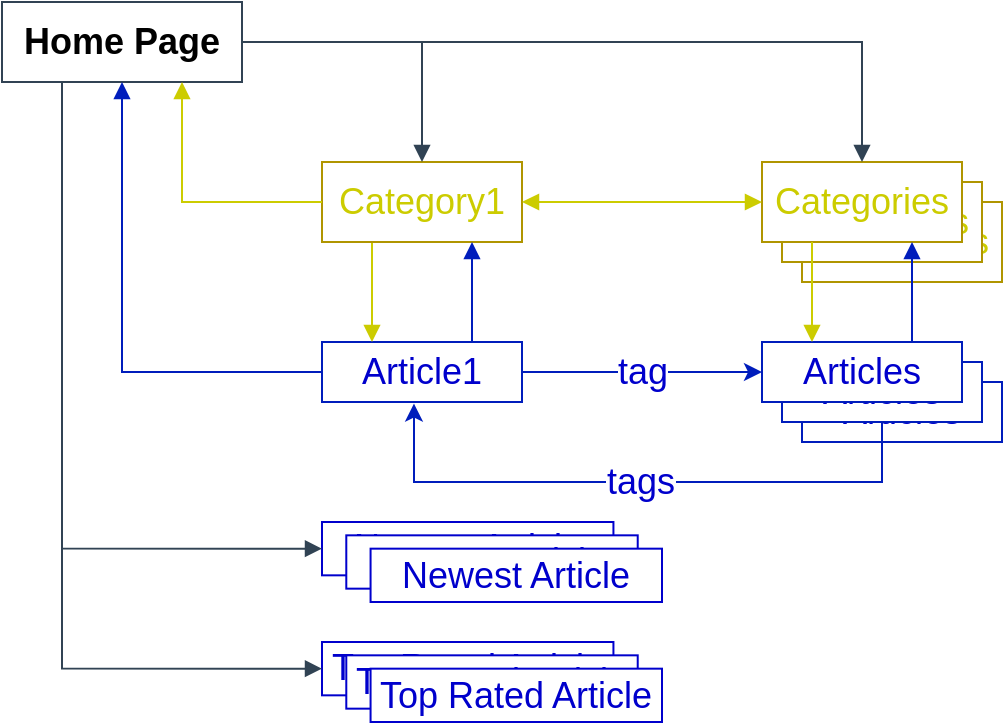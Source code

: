 <mxfile version="16.4.11" type="device"><diagram id="CzA5mQmXcfKIVdv9sMjz" name="Page-1"><mxGraphModel dx="981" dy="624" grid="1" gridSize="10" guides="1" tooltips="1" connect="1" arrows="1" fold="1" page="1" pageScale="1" pageWidth="850" pageHeight="1100" math="0" shadow="0"><root><mxCell id="0"/><mxCell id="1" parent="0"/><mxCell id="496MYmJoqmzlS5rRG4I2-91" value="" style="group;fontFamily=Verdana;" vertex="1" connectable="0" parent="1"><mxGeometry x="300" y="680" width="500" height="360" as="geometry"/></mxCell><mxCell id="496MYmJoqmzlS5rRG4I2-57" value="&lt;font style=&quot;font-size: 18px&quot;&gt;Categories&lt;br&gt;&lt;/font&gt;" style="rounded=0;whiteSpace=wrap;html=1;fillColor=default;fontColor=#CCCC00;strokeColor=#B09500;" vertex="1" parent="496MYmJoqmzlS5rRG4I2-91"><mxGeometry x="400" y="100" width="100" height="40" as="geometry"/></mxCell><mxCell id="496MYmJoqmzlS5rRG4I2-56" value="&lt;font style=&quot;font-size: 18px&quot;&gt;Categories&lt;br&gt;&lt;/font&gt;" style="rounded=0;whiteSpace=wrap;html=1;fillColor=default;fontColor=#CCCC00;strokeColor=#B09500;" vertex="1" parent="496MYmJoqmzlS5rRG4I2-91"><mxGeometry x="390" y="90" width="100" height="40" as="geometry"/></mxCell><mxCell id="496MYmJoqmzlS5rRG4I2-51" value="&lt;font style=&quot;font-size: 18px&quot;&gt;Articles&lt;br&gt;&lt;/font&gt;" style="rounded=0;whiteSpace=wrap;html=1;fillColor=default;fontColor=#0000CC;strokeColor=#001DBC;" vertex="1" parent="496MYmJoqmzlS5rRG4I2-91"><mxGeometry x="400" y="190" width="100" height="30" as="geometry"/></mxCell><mxCell id="496MYmJoqmzlS5rRG4I2-50" value="&lt;font style=&quot;font-size: 18px&quot;&gt;Articles&lt;br&gt;&lt;/font&gt;" style="rounded=0;whiteSpace=wrap;html=1;fillColor=default;fontColor=#0000CC;strokeColor=#001DBC;" vertex="1" parent="496MYmJoqmzlS5rRG4I2-91"><mxGeometry x="390" y="180" width="100" height="30" as="geometry"/></mxCell><mxCell id="496MYmJoqmzlS5rRG4I2-46" value="&lt;font style=&quot;font-size: 18px&quot;&gt;Article1&lt;br&gt;&lt;/font&gt;" style="rounded=0;whiteSpace=wrap;html=1;fillColor=none;fontColor=#0000CC;strokeColor=#001DBC;" vertex="1" parent="496MYmJoqmzlS5rRG4I2-91"><mxGeometry x="160" y="170" width="100" height="30" as="geometry"/></mxCell><mxCell id="496MYmJoqmzlS5rRG4I2-47" value="&lt;font style=&quot;font-size: 18px&quot;&gt;Articles&lt;br&gt;&lt;/font&gt;" style="rounded=0;whiteSpace=wrap;html=1;fillColor=default;fontColor=#0000CC;strokeColor=#001DBC;" vertex="1" parent="496MYmJoqmzlS5rRG4I2-91"><mxGeometry x="380" y="170" width="100" height="30" as="geometry"/></mxCell><mxCell id="496MYmJoqmzlS5rRG4I2-48" value="" style="endArrow=classic;html=1;rounded=0;fontSize=18;fontColor=#0000CC;strokeColor=#001DBC;exitX=1;exitY=0.5;exitDx=0;exitDy=0;fillColor=#0050ef;entryX=0;entryY=0.5;entryDx=0;entryDy=0;" edge="1" parent="496MYmJoqmzlS5rRG4I2-91" source="496MYmJoqmzlS5rRG4I2-46" target="496MYmJoqmzlS5rRG4I2-47"><mxGeometry relative="1" as="geometry"><mxPoint x="260" y="184.66" as="sourcePoint"/><mxPoint x="350" y="185" as="targetPoint"/><Array as="points"><mxPoint x="300" y="185"/></Array></mxGeometry></mxCell><mxCell id="496MYmJoqmzlS5rRG4I2-49" value="tag" style="edgeLabel;resizable=0;html=1;align=center;verticalAlign=middle;dashed=1;fontSize=18;fontColor=#0000CC;fillColor=none;" connectable="0" vertex="1" parent="496MYmJoqmzlS5rRG4I2-48"><mxGeometry relative="1" as="geometry"/></mxCell><mxCell id="496MYmJoqmzlS5rRG4I2-54" style="edgeStyle=none;rounded=0;orthogonalLoop=1;jettySize=auto;html=1;exitX=0.25;exitY=1;exitDx=0;exitDy=0;entryX=0.25;entryY=0;entryDx=0;entryDy=0;fontSize=18;fontColor=#0000CC;startArrow=none;startFill=0;endArrow=block;endFill=1;strokeColor=#CCCC00;" edge="1" parent="496MYmJoqmzlS5rRG4I2-91" source="496MYmJoqmzlS5rRG4I2-52" target="496MYmJoqmzlS5rRG4I2-46"><mxGeometry relative="1" as="geometry"/></mxCell><mxCell id="496MYmJoqmzlS5rRG4I2-52" value="&lt;font style=&quot;font-size: 18px&quot;&gt;Category1&lt;br&gt;&lt;/font&gt;" style="rounded=0;whiteSpace=wrap;html=1;fillColor=none;fontColor=#CCCC00;strokeColor=#B09500;" vertex="1" parent="496MYmJoqmzlS5rRG4I2-91"><mxGeometry x="160" y="80" width="100" height="40" as="geometry"/></mxCell><mxCell id="496MYmJoqmzlS5rRG4I2-59" style="edgeStyle=none;rounded=0;orthogonalLoop=1;jettySize=auto;html=1;exitX=0.75;exitY=0;exitDx=0;exitDy=0;entryX=0.75;entryY=1;entryDx=0;entryDy=0;fontSize=18;fontColor=#0000CC;startArrow=none;startFill=0;endArrow=block;endFill=1;strokeColor=#001DBC;fillColor=#0050ef;" edge="1" parent="496MYmJoqmzlS5rRG4I2-91" source="496MYmJoqmzlS5rRG4I2-46" target="496MYmJoqmzlS5rRG4I2-52"><mxGeometry relative="1" as="geometry"/></mxCell><mxCell id="496MYmJoqmzlS5rRG4I2-55" value="&lt;font style=&quot;font-size: 18px&quot;&gt;Categories&lt;br&gt;&lt;/font&gt;" style="rounded=0;whiteSpace=wrap;html=1;fillColor=default;fontColor=#CCCC00;strokeColor=#B09500;" vertex="1" parent="496MYmJoqmzlS5rRG4I2-91"><mxGeometry x="380" y="80" width="100" height="40" as="geometry"/></mxCell><mxCell id="496MYmJoqmzlS5rRG4I2-60" style="edgeStyle=none;rounded=0;orthogonalLoop=1;jettySize=auto;html=1;exitX=0.25;exitY=0;exitDx=0;exitDy=0;entryX=0.25;entryY=1;entryDx=0;entryDy=0;fontSize=18;fontColor=#0000CC;startArrow=block;startFill=1;endArrow=none;endFill=0;strokeColor=#CCCC00;" edge="1" parent="496MYmJoqmzlS5rRG4I2-91" source="496MYmJoqmzlS5rRG4I2-47" target="496MYmJoqmzlS5rRG4I2-55"><mxGeometry relative="1" as="geometry"/></mxCell><mxCell id="496MYmJoqmzlS5rRG4I2-61" style="edgeStyle=none;rounded=0;orthogonalLoop=1;jettySize=auto;html=1;exitX=0.75;exitY=0;exitDx=0;exitDy=0;entryX=0.75;entryY=1;entryDx=0;entryDy=0;fontSize=18;fontColor=#0000CC;startArrow=none;startFill=0;endArrow=block;endFill=1;strokeColor=#001DBC;fillColor=#0050ef;" edge="1" parent="496MYmJoqmzlS5rRG4I2-91" source="496MYmJoqmzlS5rRG4I2-47" target="496MYmJoqmzlS5rRG4I2-55"><mxGeometry relative="1" as="geometry"/></mxCell><mxCell id="496MYmJoqmzlS5rRG4I2-58" value="" style="edgeStyle=none;rounded=0;orthogonalLoop=1;jettySize=auto;html=1;exitX=1;exitY=0.5;exitDx=0;exitDy=0;entryX=0;entryY=0.5;entryDx=0;entryDy=0;fontSize=18;fontColor=#0000CC;startArrow=block;startFill=1;endArrow=block;endFill=1;strokeColor=#CCCC00;" edge="1" parent="496MYmJoqmzlS5rRG4I2-91" source="496MYmJoqmzlS5rRG4I2-52" target="496MYmJoqmzlS5rRG4I2-55"><mxGeometry relative="1" as="geometry"/></mxCell><mxCell id="496MYmJoqmzlS5rRG4I2-65" style="edgeStyle=orthogonalEdgeStyle;rounded=0;orthogonalLoop=1;jettySize=auto;html=1;exitX=1;exitY=0.5;exitDx=0;exitDy=0;entryX=0.5;entryY=0;entryDx=0;entryDy=0;fontSize=18;fontColor=#0000CC;startArrow=none;startFill=0;endArrow=block;endFill=1;strokeColor=#314354;fillColor=#647687;" edge="1" parent="496MYmJoqmzlS5rRG4I2-91" source="496MYmJoqmzlS5rRG4I2-62" target="496MYmJoqmzlS5rRG4I2-52"><mxGeometry relative="1" as="geometry"/></mxCell><mxCell id="496MYmJoqmzlS5rRG4I2-66" style="edgeStyle=orthogonalEdgeStyle;rounded=0;orthogonalLoop=1;jettySize=auto;html=1;exitX=1;exitY=0.5;exitDx=0;exitDy=0;entryX=0.5;entryY=0;entryDx=0;entryDy=0;fontSize=18;fontColor=#000000;startArrow=none;startFill=0;endArrow=block;endFill=1;strokeColor=#314354;fillColor=#647687;" edge="1" parent="496MYmJoqmzlS5rRG4I2-91" source="496MYmJoqmzlS5rRG4I2-62" target="496MYmJoqmzlS5rRG4I2-55"><mxGeometry relative="1" as="geometry"/></mxCell><mxCell id="496MYmJoqmzlS5rRG4I2-62" value="&lt;font style=&quot;font-size: 18px&quot;&gt;&lt;b&gt;Home Page&lt;/b&gt;&lt;/font&gt;" style="rounded=0;whiteSpace=wrap;html=1;fillColor=none;fontColor=#000000;strokeColor=#314354;" vertex="1" parent="496MYmJoqmzlS5rRG4I2-91"><mxGeometry width="120" height="40" as="geometry"/></mxCell><mxCell id="496MYmJoqmzlS5rRG4I2-63" style="edgeStyle=orthogonalEdgeStyle;rounded=0;orthogonalLoop=1;jettySize=auto;html=1;exitX=0;exitY=0.5;exitDx=0;exitDy=0;entryX=0.5;entryY=1;entryDx=0;entryDy=0;fontSize=18;fontColor=#0000CC;startArrow=none;startFill=0;endArrow=block;endFill=1;strokeColor=#001DBC;fillColor=#0050ef;" edge="1" parent="496MYmJoqmzlS5rRG4I2-91" source="496MYmJoqmzlS5rRG4I2-46" target="496MYmJoqmzlS5rRG4I2-62"><mxGeometry relative="1" as="geometry"/></mxCell><mxCell id="496MYmJoqmzlS5rRG4I2-64" style="edgeStyle=orthogonalEdgeStyle;rounded=0;orthogonalLoop=1;jettySize=auto;html=1;exitX=0;exitY=0.5;exitDx=0;exitDy=0;entryX=0.75;entryY=1;entryDx=0;entryDy=0;fontSize=18;fontColor=#0000CC;startArrow=none;startFill=0;endArrow=block;endFill=1;strokeColor=#CCCC00;" edge="1" parent="496MYmJoqmzlS5rRG4I2-91" source="496MYmJoqmzlS5rRG4I2-52" target="496MYmJoqmzlS5rRG4I2-62"><mxGeometry relative="1" as="geometry"/></mxCell><mxCell id="496MYmJoqmzlS5rRG4I2-82" value="" style="group;fontColor=#0000CC;strokeColor=none;" vertex="1" connectable="0" parent="496MYmJoqmzlS5rRG4I2-91"><mxGeometry x="160" y="320" width="170" height="40" as="geometry"/></mxCell><mxCell id="496MYmJoqmzlS5rRG4I2-73" value="&lt;font style=&quot;font-size: 18px&quot;&gt;Top Rated Article&lt;br&gt;&lt;/font&gt;" style="rounded=0;whiteSpace=wrap;html=1;strokeColor=#0000CC;fontColor=#0000CC;" vertex="1" parent="496MYmJoqmzlS5rRG4I2-82"><mxGeometry width="145.714" height="26.667" as="geometry"/></mxCell><mxCell id="496MYmJoqmzlS5rRG4I2-74" value="&lt;font style=&quot;font-size: 18px&quot;&gt;Top Rated Article&lt;br&gt;&lt;/font&gt;" style="rounded=0;whiteSpace=wrap;html=1;strokeColor=#0000CC;fontColor=#0000CC;" vertex="1" parent="496MYmJoqmzlS5rRG4I2-82"><mxGeometry x="12.143" y="6.667" width="145.714" height="26.667" as="geometry"/></mxCell><mxCell id="496MYmJoqmzlS5rRG4I2-75" value="&lt;font style=&quot;font-size: 18px&quot;&gt;Top Rated Article&lt;br&gt;&lt;/font&gt;" style="rounded=0;whiteSpace=wrap;html=1;strokeColor=#0000CC;fontColor=#0000CC;" vertex="1" parent="496MYmJoqmzlS5rRG4I2-82"><mxGeometry x="24.286" y="13.333" width="145.714" height="26.667" as="geometry"/></mxCell><mxCell id="496MYmJoqmzlS5rRG4I2-83" style="edgeStyle=orthogonalEdgeStyle;rounded=0;orthogonalLoop=1;jettySize=auto;html=1;fontSize=18;fontColor=#336600;startArrow=none;startFill=0;endArrow=block;endFill=1;strokeColor=#314354;exitX=0.25;exitY=1;exitDx=0;exitDy=0;fillColor=#647687;entryX=0;entryY=0.5;entryDx=0;entryDy=0;" edge="1" parent="496MYmJoqmzlS5rRG4I2-91" source="496MYmJoqmzlS5rRG4I2-62" target="496MYmJoqmzlS5rRG4I2-73"><mxGeometry relative="1" as="geometry"><mxPoint x="39" y="70" as="sourcePoint"/><mxPoint x="350" y="260" as="targetPoint"/><Array as="points"><mxPoint x="30" y="333"/></Array></mxGeometry></mxCell><mxCell id="496MYmJoqmzlS5rRG4I2-85" value="" style="endArrow=classic;html=1;rounded=0;fontSize=18;fontColor=#336600;strokeColor=#001DBC;entryX=0.456;entryY=1.028;entryDx=0;entryDy=0;entryPerimeter=0;exitX=0.5;exitY=1;exitDx=0;exitDy=0;edgeStyle=orthogonalEdgeStyle;fillColor=#0050ef;" edge="1" parent="496MYmJoqmzlS5rRG4I2-91" source="496MYmJoqmzlS5rRG4I2-50" target="496MYmJoqmzlS5rRG4I2-46"><mxGeometry relative="1" as="geometry"><mxPoint x="260" y="240" as="sourcePoint"/><mxPoint x="360" y="240" as="targetPoint"/><Array as="points"><mxPoint x="440" y="240"/><mxPoint x="206" y="240"/><mxPoint x="206" y="201"/></Array></mxGeometry></mxCell><mxCell id="496MYmJoqmzlS5rRG4I2-86" value="&lt;font color=&quot;#0000cc&quot;&gt;tags&lt;/font&gt;" style="edgeLabel;resizable=0;html=1;align=center;verticalAlign=middle;dashed=1;fontSize=18;fontColor=#336600;strokeColor=#336600;fillColor=none;" connectable="0" vertex="1" parent="496MYmJoqmzlS5rRG4I2-85"><mxGeometry relative="1" as="geometry"><mxPoint x="1" as="offset"/></mxGeometry></mxCell><mxCell id="496MYmJoqmzlS5rRG4I2-90" value="" style="group" vertex="1" connectable="0" parent="496MYmJoqmzlS5rRG4I2-91"><mxGeometry x="160" y="260" width="170" height="40" as="geometry"/></mxCell><mxCell id="496MYmJoqmzlS5rRG4I2-76" value="" style="group;fontColor=#0000CC;strokeColor=none;container=0;" vertex="1" connectable="0" parent="496MYmJoqmzlS5rRG4I2-90"><mxGeometry width="170" height="40" as="geometry"/></mxCell><mxCell id="496MYmJoqmzlS5rRG4I2-77" value="&lt;font style=&quot;font-size: 18px&quot;&gt;Newest Article&lt;br&gt;&lt;/font&gt;" style="rounded=0;whiteSpace=wrap;html=1;fontColor=#0000CC;strokeColor=#0000CC;" vertex="1" parent="496MYmJoqmzlS5rRG4I2-90"><mxGeometry width="145.714" height="26.667" as="geometry"/></mxCell><mxCell id="496MYmJoqmzlS5rRG4I2-78" value="&lt;font style=&quot;font-size: 18px&quot;&gt;Newest Article&lt;br&gt;&lt;/font&gt;" style="rounded=0;whiteSpace=wrap;html=1;fontColor=#0000CC;strokeColor=#0000CC;" vertex="1" parent="496MYmJoqmzlS5rRG4I2-90"><mxGeometry x="12.143" y="6.667" width="145.714" height="26.667" as="geometry"/></mxCell><mxCell id="496MYmJoqmzlS5rRG4I2-79" value="&lt;font style=&quot;font-size: 18px&quot;&gt;Newest Article&lt;br&gt;&lt;/font&gt;" style="rounded=0;whiteSpace=wrap;html=1;fontColor=#0000CC;strokeColor=#0000CC;" vertex="1" parent="496MYmJoqmzlS5rRG4I2-90"><mxGeometry x="24.286" y="13.333" width="145.714" height="26.667" as="geometry"/></mxCell><mxCell id="496MYmJoqmzlS5rRG4I2-84" style="edgeStyle=orthogonalEdgeStyle;rounded=0;orthogonalLoop=1;jettySize=auto;html=1;exitX=0.25;exitY=1;exitDx=0;exitDy=0;entryX=0;entryY=0.5;entryDx=0;entryDy=0;fontSize=18;fontColor=#336600;startArrow=none;startFill=0;endArrow=block;endFill=1;strokeColor=#314354;fillColor=#647687;" edge="1" parent="496MYmJoqmzlS5rRG4I2-91" source="496MYmJoqmzlS5rRG4I2-62" target="496MYmJoqmzlS5rRG4I2-77"><mxGeometry relative="1" as="geometry"><Array as="points"><mxPoint x="30" y="273"/></Array></mxGeometry></mxCell></root></mxGraphModel></diagram></mxfile>